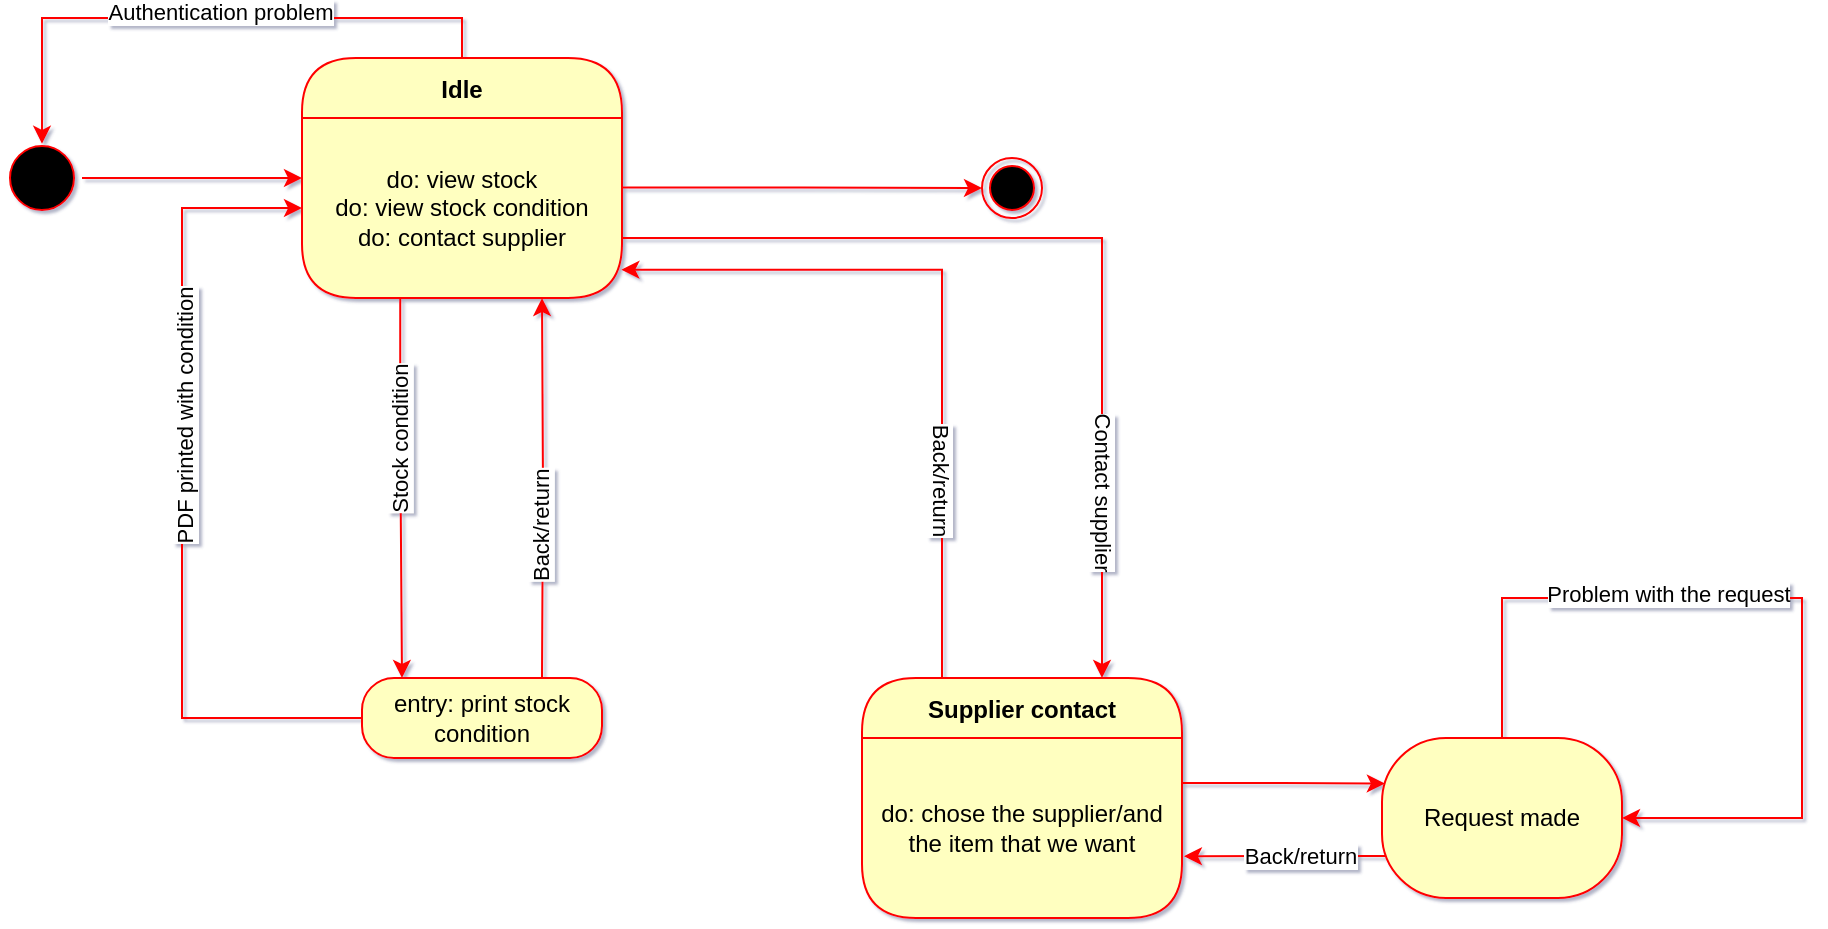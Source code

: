 <mxfile version="20.8.10" type="github">
  <diagram name="Page-1" id="tA_SJaqa-9wHxWihn57W">
    <mxGraphModel dx="1050" dy="585" grid="0" gridSize="10" guides="1" tooltips="1" connect="1" arrows="1" fold="1" page="0" pageScale="1" pageWidth="850" pageHeight="1100" math="0" shadow="1">
      <root>
        <mxCell id="0" />
        <mxCell id="1" parent="0" />
        <mxCell id="y_sWD-JEh5Cgod3ZYhG4-3" style="edgeStyle=orthogonalEdgeStyle;rounded=0;orthogonalLoop=1;jettySize=auto;html=1;strokeColor=#FF0000;" parent="1" source="y_sWD-JEh5Cgod3ZYhG4-1" edge="1">
          <mxGeometry relative="1" as="geometry">
            <mxPoint x="260" y="100.0" as="targetPoint" />
          </mxGeometry>
        </mxCell>
        <mxCell id="y_sWD-JEh5Cgod3ZYhG4-1" value="" style="ellipse;html=1;shape=startState;fillColor=#000000;strokeColor=#ff0000;" parent="1" vertex="1">
          <mxGeometry x="110" y="80" width="40" height="40" as="geometry" />
        </mxCell>
        <mxCell id="MrQnqq-oU-J6awggqWoB-1" style="edgeStyle=orthogonalEdgeStyle;rounded=0;orthogonalLoop=1;jettySize=auto;html=1;exitX=0.5;exitY=0;exitDx=0;exitDy=0;strokeColor=#FF0000;entryX=0.488;entryY=0.073;entryDx=0;entryDy=0;entryPerimeter=0;" parent="1" source="y_sWD-JEh5Cgod3ZYhG4-4" target="y_sWD-JEh5Cgod3ZYhG4-1" edge="1">
          <mxGeometry relative="1" as="geometry">
            <mxPoint x="340" as="targetPoint" />
            <Array as="points">
              <mxPoint x="340" y="20" />
              <mxPoint x="130" y="20" />
              <mxPoint x="130" y="83" />
            </Array>
          </mxGeometry>
        </mxCell>
        <mxCell id="MrQnqq-oU-J6awggqWoB-2" value="Authentication problem" style="edgeLabel;html=1;align=center;verticalAlign=middle;resizable=0;points=[];" parent="MrQnqq-oU-J6awggqWoB-1" vertex="1" connectable="0">
          <mxGeometry x="0.081" y="-3" relative="1" as="geometry">
            <mxPoint x="17" as="offset" />
          </mxGeometry>
        </mxCell>
        <mxCell id="y_sWD-JEh5Cgod3ZYhG4-4" value="Idle" style="swimlane;fontStyle=1;align=center;verticalAlign=middle;childLayout=stackLayout;horizontal=1;startSize=30;horizontalStack=0;resizeParent=0;resizeLast=1;container=0;fontColor=#000000;collapsible=0;rounded=1;arcSize=30;strokeColor=#ff0000;fillColor=#ffffc0;swimlaneFillColor=#ffffc0;dropTarget=0;" parent="1" vertex="1">
          <mxGeometry x="260" y="40" width="160" height="120" as="geometry" />
        </mxCell>
        <mxCell id="y_sWD-JEh5Cgod3ZYhG4-5" value="do: view stock&lt;br&gt;do: view stock condition&lt;br&gt;do: contact supplier" style="text;html=1;strokeColor=none;fillColor=none;align=center;verticalAlign=middle;spacingLeft=4;spacingRight=4;whiteSpace=wrap;overflow=hidden;rotatable=0;fontColor=#000000;" parent="y_sWD-JEh5Cgod3ZYhG4-4" vertex="1">
          <mxGeometry y="30" width="160" height="90" as="geometry" />
        </mxCell>
        <mxCell id="y_sWD-JEh5Cgod3ZYhG4-7" value="do: view stock&lt;br&gt;do: view stock condition" style="text;html=1;strokeColor=none;fillColor=none;align=center;verticalAlign=middle;spacingLeft=4;spacingRight=4;whiteSpace=wrap;overflow=hidden;rotatable=0;fontColor=#000000;" parent="y_sWD-JEh5Cgod3ZYhG4-4" vertex="1">
          <mxGeometry y="120" width="160" as="geometry" />
        </mxCell>
        <mxCell id="y_sWD-JEh5Cgod3ZYhG4-8" value="" style="ellipse;html=1;shape=endState;fillColor=#000000;strokeColor=#ff0000;" parent="1" vertex="1">
          <mxGeometry x="600" y="90" width="30" height="30" as="geometry" />
        </mxCell>
        <mxCell id="y_sWD-JEh5Cgod3ZYhG4-11" style="edgeStyle=orthogonalEdgeStyle;rounded=0;orthogonalLoop=1;jettySize=auto;html=1;exitX=0.307;exitY=0;exitDx=0;exitDy=0;strokeColor=#FF0000;exitPerimeter=0;" parent="1" source="y_sWD-JEh5Cgod3ZYhG4-7" edge="1">
          <mxGeometry relative="1" as="geometry">
            <mxPoint x="310" y="350" as="targetPoint" />
            <Array as="points">
              <mxPoint x="309" y="230" />
              <mxPoint x="310" y="230" />
            </Array>
          </mxGeometry>
        </mxCell>
        <mxCell id="y_sWD-JEh5Cgod3ZYhG4-18" value="Stock condition" style="edgeLabel;html=1;align=center;verticalAlign=middle;resizable=0;points=[];rotation=-90;" parent="y_sWD-JEh5Cgod3ZYhG4-11" vertex="1" connectable="0">
          <mxGeometry x="-0.023" y="-1" relative="1" as="geometry">
            <mxPoint y="-22" as="offset" />
          </mxGeometry>
        </mxCell>
        <mxCell id="y_sWD-JEh5Cgod3ZYhG4-12" style="edgeStyle=orthogonalEdgeStyle;rounded=0;orthogonalLoop=1;jettySize=auto;html=1;exitX=0.75;exitY=1;exitDx=0;exitDy=0;strokeColor=#FF0000;entryX=0.75;entryY=1;entryDx=0;entryDy=0;" parent="1" target="y_sWD-JEh5Cgod3ZYhG4-5" edge="1">
          <mxGeometry relative="1" as="geometry">
            <mxPoint x="380" y="350" as="sourcePoint" />
          </mxGeometry>
        </mxCell>
        <mxCell id="y_sWD-JEh5Cgod3ZYhG4-16" value="Back/return" style="edgeLabel;html=1;align=center;verticalAlign=middle;resizable=0;points=[];rotation=-90;" parent="y_sWD-JEh5Cgod3ZYhG4-12" vertex="1" connectable="0">
          <mxGeometry x="-0.208" y="1" relative="1" as="geometry">
            <mxPoint as="offset" />
          </mxGeometry>
        </mxCell>
        <mxCell id="y_sWD-JEh5Cgod3ZYhG4-21" style="edgeStyle=orthogonalEdgeStyle;rounded=0;orthogonalLoop=1;jettySize=auto;html=1;entryX=0;entryY=0.5;entryDx=0;entryDy=0;strokeColor=#FF0000;" parent="1" source="y_sWD-JEh5Cgod3ZYhG4-19" target="y_sWD-JEh5Cgod3ZYhG4-5" edge="1">
          <mxGeometry relative="1" as="geometry">
            <Array as="points">
              <mxPoint x="200" y="370" />
              <mxPoint x="200" y="115" />
            </Array>
          </mxGeometry>
        </mxCell>
        <mxCell id="y_sWD-JEh5Cgod3ZYhG4-22" value="PDF printed with condition" style="edgeLabel;html=1;align=center;verticalAlign=middle;resizable=0;points=[];rotation=-90;" parent="y_sWD-JEh5Cgod3ZYhG4-21" vertex="1" connectable="0">
          <mxGeometry x="0.189" y="-1" relative="1" as="geometry">
            <mxPoint as="offset" />
          </mxGeometry>
        </mxCell>
        <mxCell id="y_sWD-JEh5Cgod3ZYhG4-19" value="entry: print stock condition" style="rounded=1;whiteSpace=wrap;html=1;arcSize=40;fontColor=#000000;fillColor=#ffffc0;strokeColor=#ff0000;" parent="1" vertex="1">
          <mxGeometry x="290" y="350" width="120" height="40" as="geometry" />
        </mxCell>
        <mxCell id="y_sWD-JEh5Cgod3ZYhG4-10" style="edgeStyle=orthogonalEdgeStyle;rounded=0;orthogonalLoop=1;jettySize=auto;html=1;strokeColor=#FF0000;exitX=1.001;exitY=0.386;exitDx=0;exitDy=0;exitPerimeter=0;" parent="1" source="y_sWD-JEh5Cgod3ZYhG4-5" target="y_sWD-JEh5Cgod3ZYhG4-8" edge="1">
          <mxGeometry relative="1" as="geometry" />
        </mxCell>
        <mxCell id="y_sWD-JEh5Cgod3ZYhG4-23" style="edgeStyle=orthogonalEdgeStyle;rounded=0;orthogonalLoop=1;jettySize=auto;html=1;exitX=1;exitY=0.5;exitDx=0;exitDy=0;strokeColor=#FF0000;entryX=0.75;entryY=0;entryDx=0;entryDy=0;" parent="1" source="y_sWD-JEh5Cgod3ZYhG4-5" target="y_sWD-JEh5Cgod3ZYhG4-24" edge="1">
          <mxGeometry relative="1" as="geometry">
            <mxPoint x="620" y="350" as="targetPoint" />
            <Array as="points">
              <mxPoint x="420" y="130" />
              <mxPoint x="660" y="130" />
            </Array>
          </mxGeometry>
        </mxCell>
        <mxCell id="y_sWD-JEh5Cgod3ZYhG4-29" value="Contact supplier" style="edgeLabel;html=1;align=center;verticalAlign=middle;resizable=0;points=[];rotation=90;" parent="y_sWD-JEh5Cgod3ZYhG4-23" vertex="1" connectable="0">
          <mxGeometry x="0.606" y="1" relative="1" as="geometry">
            <mxPoint as="offset" />
          </mxGeometry>
        </mxCell>
        <mxCell id="y_sWD-JEh5Cgod3ZYhG4-30" style="edgeStyle=orthogonalEdgeStyle;rounded=0;orthogonalLoop=1;jettySize=auto;html=1;exitX=0.25;exitY=0;exitDx=0;exitDy=0;strokeColor=#FF0000;entryX=0.998;entryY=0.843;entryDx=0;entryDy=0;entryPerimeter=0;" parent="1" source="y_sWD-JEh5Cgod3ZYhG4-24" target="y_sWD-JEh5Cgod3ZYhG4-5" edge="1">
          <mxGeometry relative="1" as="geometry">
            <mxPoint x="480" y="160" as="targetPoint" />
          </mxGeometry>
        </mxCell>
        <mxCell id="y_sWD-JEh5Cgod3ZYhG4-33" value="Back/return" style="edgeLabel;html=1;align=center;verticalAlign=middle;resizable=0;points=[];rotation=90;" parent="y_sWD-JEh5Cgod3ZYhG4-30" vertex="1" connectable="0">
          <mxGeometry x="-0.601" relative="1" as="geometry">
            <mxPoint y="-27" as="offset" />
          </mxGeometry>
        </mxCell>
        <mxCell id="y_sWD-JEh5Cgod3ZYhG4-24" value="Supplier contact" style="swimlane;fontStyle=1;align=center;verticalAlign=middle;childLayout=stackLayout;horizontal=1;startSize=30;horizontalStack=0;resizeParent=0;resizeLast=1;container=0;fontColor=#000000;collapsible=0;rounded=1;arcSize=30;strokeColor=#ff0000;fillColor=#ffffc0;swimlaneFillColor=#ffffc0;dropTarget=0;" parent="1" vertex="1">
          <mxGeometry x="540" y="350" width="160" height="120" as="geometry" />
        </mxCell>
        <mxCell id="y_sWD-JEh5Cgod3ZYhG4-25" value="do: chose the supplier/and the item that we want" style="text;html=1;strokeColor=none;fillColor=none;align=center;verticalAlign=middle;spacingLeft=4;spacingRight=4;whiteSpace=wrap;overflow=hidden;rotatable=0;fontColor=#000000;" parent="y_sWD-JEh5Cgod3ZYhG4-24" vertex="1">
          <mxGeometry y="30" width="160" height="90" as="geometry" />
        </mxCell>
        <mxCell id="y_sWD-JEh5Cgod3ZYhG4-26" value="do: view stock&lt;br&gt;do: view stock condition" style="text;html=1;strokeColor=none;fillColor=none;align=center;verticalAlign=middle;spacingLeft=4;spacingRight=4;whiteSpace=wrap;overflow=hidden;rotatable=0;fontColor=#000000;" parent="y_sWD-JEh5Cgod3ZYhG4-24" vertex="1">
          <mxGeometry y="120" width="160" as="geometry" />
        </mxCell>
        <mxCell id="y_sWD-JEh5Cgod3ZYhG4-34" style="edgeStyle=orthogonalEdgeStyle;rounded=0;orthogonalLoop=1;jettySize=auto;html=1;exitX=1;exitY=0.25;exitDx=0;exitDy=0;strokeColor=#FF0000;entryX=0.012;entryY=0.285;entryDx=0;entryDy=0;entryPerimeter=0;" parent="1" source="y_sWD-JEh5Cgod3ZYhG4-25" target="y_sWD-JEh5Cgod3ZYhG4-36" edge="1">
          <mxGeometry relative="1" as="geometry">
            <mxPoint x="800.0" y="402.517" as="targetPoint" />
          </mxGeometry>
        </mxCell>
        <mxCell id="y_sWD-JEh5Cgod3ZYhG4-35" style="edgeStyle=orthogonalEdgeStyle;rounded=0;orthogonalLoop=1;jettySize=auto;html=1;strokeColor=#FF0000;entryX=1.006;entryY=0.657;entryDx=0;entryDy=0;entryPerimeter=0;exitX=0.015;exitY=0.738;exitDx=0;exitDy=0;exitPerimeter=0;" parent="1" source="y_sWD-JEh5Cgod3ZYhG4-36" target="y_sWD-JEh5Cgod3ZYhG4-25" edge="1">
          <mxGeometry relative="1" as="geometry">
            <mxPoint x="800" y="439" as="sourcePoint" />
          </mxGeometry>
        </mxCell>
        <mxCell id="y_sWD-JEh5Cgod3ZYhG4-40" value="Back/return" style="edgeLabel;html=1;align=center;verticalAlign=middle;resizable=0;points=[];" parent="y_sWD-JEh5Cgod3ZYhG4-35" vertex="1" connectable="0">
          <mxGeometry x="-0.172" relative="1" as="geometry">
            <mxPoint x="-1" as="offset" />
          </mxGeometry>
        </mxCell>
        <mxCell id="y_sWD-JEh5Cgod3ZYhG4-36" value="Request made" style="rounded=1;whiteSpace=wrap;html=1;arcSize=40;fontColor=#000000;fillColor=#ffffc0;strokeColor=#ff0000;" parent="1" vertex="1">
          <mxGeometry x="800" y="380" width="120" height="80" as="geometry" />
        </mxCell>
        <mxCell id="y_sWD-JEh5Cgod3ZYhG4-37" style="edgeStyle=orthogonalEdgeStyle;rounded=0;orthogonalLoop=1;jettySize=auto;html=1;entryX=1;entryY=0.5;entryDx=0;entryDy=0;strokeColor=#FF0000;" parent="1" source="y_sWD-JEh5Cgod3ZYhG4-36" target="y_sWD-JEh5Cgod3ZYhG4-36" edge="1">
          <mxGeometry relative="1" as="geometry">
            <Array as="points">
              <mxPoint x="860" y="310" />
              <mxPoint x="1010" y="310" />
              <mxPoint x="1010" y="420" />
            </Array>
          </mxGeometry>
        </mxCell>
        <mxCell id="y_sWD-JEh5Cgod3ZYhG4-38" value="Problem with the request" style="edgeLabel;html=1;align=center;verticalAlign=middle;resizable=0;points=[];" parent="y_sWD-JEh5Cgod3ZYhG4-37" vertex="1" connectable="0">
          <mxGeometry x="-0.273" y="2" relative="1" as="geometry">
            <mxPoint as="offset" />
          </mxGeometry>
        </mxCell>
      </root>
    </mxGraphModel>
  </diagram>
</mxfile>
